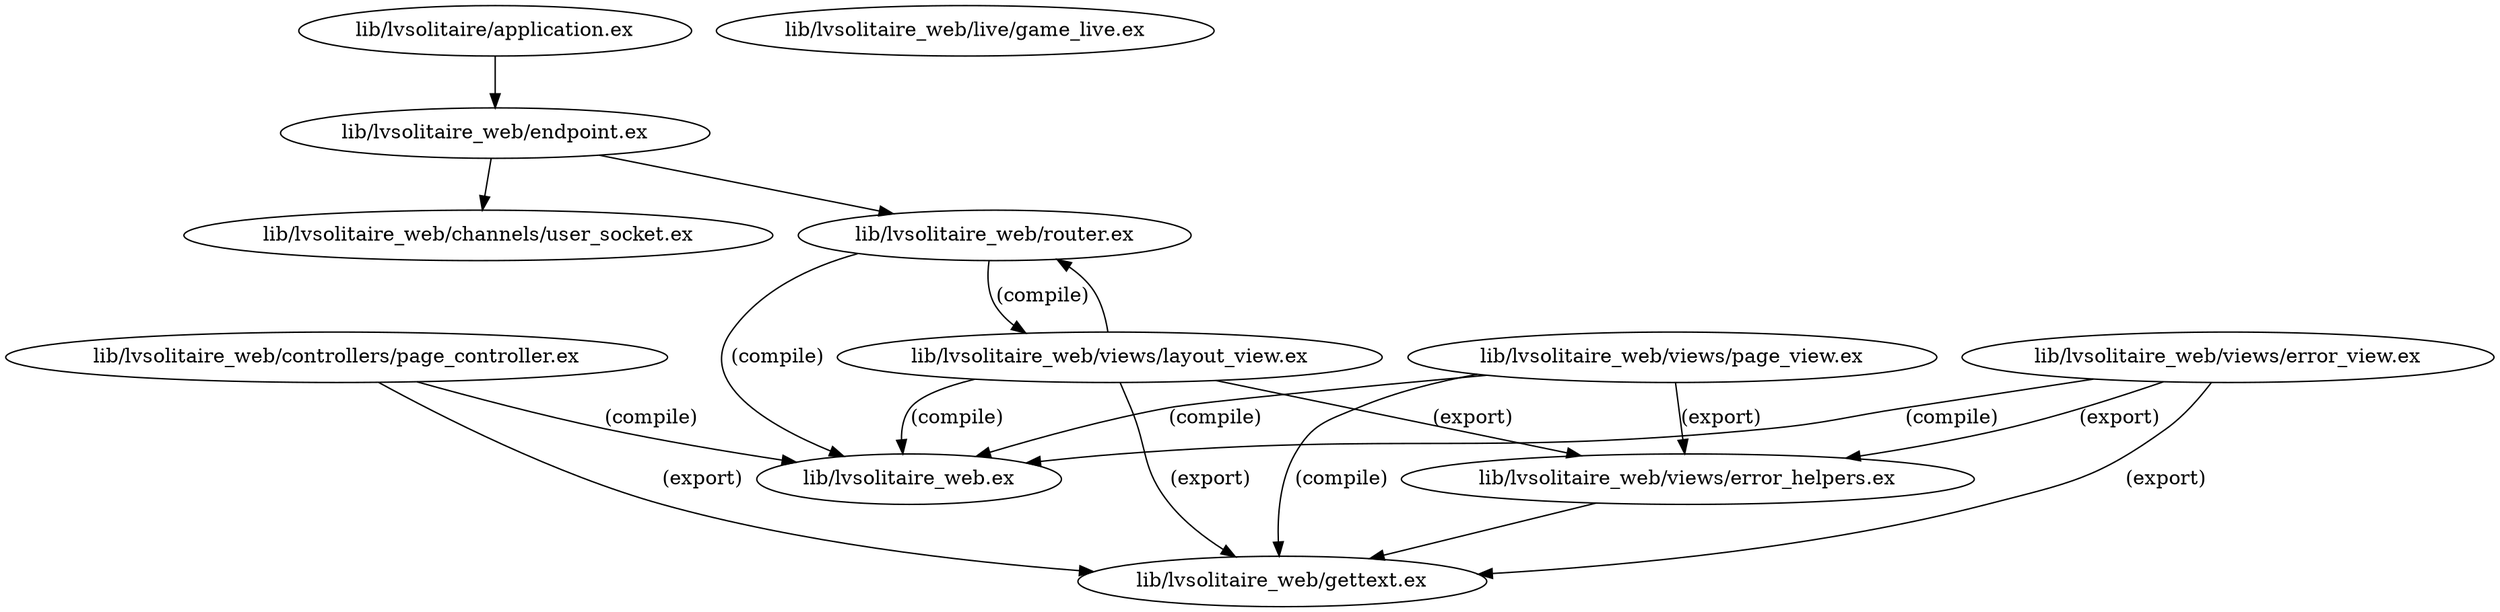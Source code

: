 digraph "xref graph" {
  "lib/lvsolitaire/application.ex"
  "lib/lvsolitaire/application.ex" -> "lib/lvsolitaire_web/endpoint.ex"
  "lib/lvsolitaire_web/endpoint.ex" -> "lib/lvsolitaire_web/channels/user_socket.ex"
  "lib/lvsolitaire_web/endpoint.ex" -> "lib/lvsolitaire_web/router.ex"
  "lib/lvsolitaire_web/router.ex" -> "lib/lvsolitaire_web.ex" [label="(compile)"]
  "lib/lvsolitaire_web/router.ex" -> "lib/lvsolitaire_web/views/layout_view.ex" [label="(compile)"]
  "lib/lvsolitaire_web/views/layout_view.ex" -> "lib/lvsolitaire_web.ex" [label="(compile)"]
  "lib/lvsolitaire_web/views/layout_view.ex" -> "lib/lvsolitaire_web/gettext.ex" [label="(export)"]
  "lib/lvsolitaire_web/views/layout_view.ex" -> "lib/lvsolitaire_web/router.ex"
  "lib/lvsolitaire_web/views/layout_view.ex" -> "lib/lvsolitaire_web/views/error_helpers.ex" [label="(export)"]
  "lib/lvsolitaire_web/views/error_helpers.ex" -> "lib/lvsolitaire_web/gettext.ex"
  "lib/lvsolitaire_web.ex"
  "lib/lvsolitaire_web/channels/user_socket.ex"
  "lib/lvsolitaire_web/controllers/page_controller.ex"
  "lib/lvsolitaire_web/controllers/page_controller.ex" -> "lib/lvsolitaire_web.ex" [label="(compile)"]
  "lib/lvsolitaire_web/controllers/page_controller.ex" -> "lib/lvsolitaire_web/gettext.ex" [label="(export)"]
  "lib/lvsolitaire_web/endpoint.ex"
  "lib/lvsolitaire_web/gettext.ex"
  "lib/lvsolitaire_web/live/game_live.ex"
  "lib/lvsolitaire_web/router.ex"
  "lib/lvsolitaire_web/views/error_helpers.ex"
  "lib/lvsolitaire_web/views/error_view.ex"
  "lib/lvsolitaire_web/views/error_view.ex" -> "lib/lvsolitaire_web.ex" [label="(compile)"]
  "lib/lvsolitaire_web/views/error_view.ex" -> "lib/lvsolitaire_web/gettext.ex" [label="(export)"]
  "lib/lvsolitaire_web/views/error_view.ex" -> "lib/lvsolitaire_web/views/error_helpers.ex" [label="(export)"]
  "lib/lvsolitaire_web/views/layout_view.ex"
  "lib/lvsolitaire_web/views/page_view.ex"
  "lib/lvsolitaire_web/views/page_view.ex" -> "lib/lvsolitaire_web.ex" [label="(compile)"]
  "lib/lvsolitaire_web/views/page_view.ex" -> "lib/lvsolitaire_web/gettext.ex" [label="(compile)"]
  "lib/lvsolitaire_web/views/page_view.ex" -> "lib/lvsolitaire_web/views/error_helpers.ex" [label="(export)"]
}
